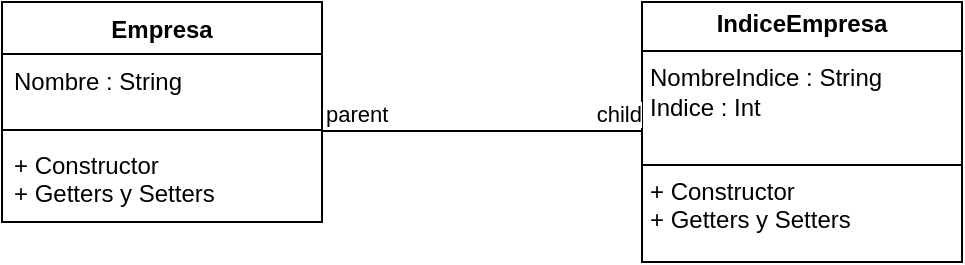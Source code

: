 <mxfile version="24.8.3">
  <diagram name="Página-1" id="asF-V9OeuwFQh-SD04cW">
    <mxGraphModel dx="1434" dy="780" grid="1" gridSize="10" guides="1" tooltips="1" connect="1" arrows="1" fold="1" page="1" pageScale="1" pageWidth="827" pageHeight="1169" math="0" shadow="0">
      <root>
        <mxCell id="0" />
        <mxCell id="1" parent="0" />
        <mxCell id="6-_wjP81yLwAcWl4zEh2-11" value="Empresa" style="swimlane;fontStyle=1;align=center;verticalAlign=top;childLayout=stackLayout;horizontal=1;startSize=26;horizontalStack=0;resizeParent=1;resizeParentMax=0;resizeLast=0;collapsible=1;marginBottom=0;whiteSpace=wrap;html=1;" vertex="1" parent="1">
          <mxGeometry x="80" y="280" width="160" height="110" as="geometry" />
        </mxCell>
        <mxCell id="6-_wjP81yLwAcWl4zEh2-12" value="Nombre : String" style="text;strokeColor=none;fillColor=none;align=left;verticalAlign=top;spacingLeft=4;spacingRight=4;overflow=hidden;rotatable=0;points=[[0,0.5],[1,0.5]];portConstraint=eastwest;whiteSpace=wrap;html=1;" vertex="1" parent="6-_wjP81yLwAcWl4zEh2-11">
          <mxGeometry y="26" width="160" height="34" as="geometry" />
        </mxCell>
        <mxCell id="6-_wjP81yLwAcWl4zEh2-13" value="" style="line;strokeWidth=1;fillColor=none;align=left;verticalAlign=middle;spacingTop=-1;spacingLeft=3;spacingRight=3;rotatable=0;labelPosition=right;points=[];portConstraint=eastwest;strokeColor=inherit;" vertex="1" parent="6-_wjP81yLwAcWl4zEh2-11">
          <mxGeometry y="60" width="160" height="8" as="geometry" />
        </mxCell>
        <mxCell id="6-_wjP81yLwAcWl4zEh2-14" value="+ Constructor&lt;div&gt;+ Getters y Setters&lt;/div&gt;" style="text;strokeColor=none;fillColor=none;align=left;verticalAlign=top;spacingLeft=4;spacingRight=4;overflow=hidden;rotatable=0;points=[[0,0.5],[1,0.5]];portConstraint=eastwest;whiteSpace=wrap;html=1;" vertex="1" parent="6-_wjP81yLwAcWl4zEh2-11">
          <mxGeometry y="68" width="160" height="42" as="geometry" />
        </mxCell>
        <mxCell id="6-_wjP81yLwAcWl4zEh2-15" value="&lt;p style=&quot;margin:0px;margin-top:4px;text-align:center;&quot;&gt;&lt;b&gt;IndiceEmpresa&lt;/b&gt;&lt;/p&gt;&lt;hr size=&quot;1&quot; style=&quot;border-style:solid;&quot;&gt;&lt;p style=&quot;margin:0px;margin-left:4px;&quot;&gt;NombreIndice : String&lt;/p&gt;&lt;p style=&quot;margin:0px;margin-left:4px;&quot;&gt;Indice : Int&lt;br&gt;&lt;br&gt;&lt;/p&gt;&lt;hr size=&quot;1&quot; style=&quot;border-style:solid;&quot;&gt;&lt;p style=&quot;margin:0px;margin-left:4px;&quot;&gt;+ Constructor&lt;/p&gt;&lt;p style=&quot;margin:0px;margin-left:4px;&quot;&gt;+ Getters y Setters&lt;/p&gt;" style="verticalAlign=top;align=left;overflow=fill;html=1;whiteSpace=wrap;" vertex="1" parent="1">
          <mxGeometry x="400" y="280" width="160" height="130" as="geometry" />
        </mxCell>
        <mxCell id="6-_wjP81yLwAcWl4zEh2-17" value="" style="endArrow=none;html=1;edgeStyle=orthogonalEdgeStyle;rounded=0;" edge="1" parent="1">
          <mxGeometry relative="1" as="geometry">
            <mxPoint x="240" y="344.5" as="sourcePoint" />
            <mxPoint x="400" y="344.5" as="targetPoint" />
          </mxGeometry>
        </mxCell>
        <mxCell id="6-_wjP81yLwAcWl4zEh2-18" value="parent" style="edgeLabel;resizable=0;html=1;align=left;verticalAlign=bottom;" connectable="0" vertex="1" parent="6-_wjP81yLwAcWl4zEh2-17">
          <mxGeometry x="-1" relative="1" as="geometry" />
        </mxCell>
        <mxCell id="6-_wjP81yLwAcWl4zEh2-19" value="child" style="edgeLabel;resizable=0;html=1;align=right;verticalAlign=bottom;" connectable="0" vertex="1" parent="6-_wjP81yLwAcWl4zEh2-17">
          <mxGeometry x="1" relative="1" as="geometry" />
        </mxCell>
      </root>
    </mxGraphModel>
  </diagram>
</mxfile>
